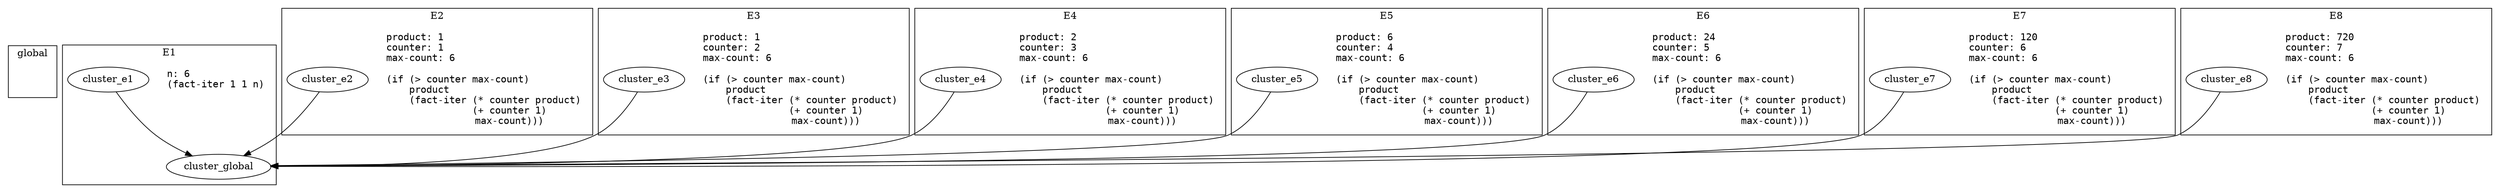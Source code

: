#!/usr/bin/env fdp
digraph factorial_recursive {
        graph[splines=true]
        subgraph cluster_global {
                label="global"
                node[shape=plaintext]
                global[label=""]
        }
        subgraph cluster_e1 {
                label="E1"
                f_e1[label="n: 6\l(fact-iter 1 1 n)",
                     fontname=monospace,
                     shape=plaintext]
                cluster_e1 -> cluster_global
        }
        subgraph cluster_e2 {
                label="E2"
                f_e2[label="product: 1\lcounter: 1\lmax-count: 6\l\l(if (> counter max-count)\l    product\l    (fact-iter (* counter product)\l               (+ counter 1)\l         max-count)))",
                     fontname=monospace,
                     shape=plaintext]
                cluster_e2 -> cluster_global
        }
        subgraph cluster_e3 {
                label="E3"
                f_e3[label="product: 1\lcounter: 2\lmax-count: 6\l\l(if (> counter max-count)\l    product\l    (fact-iter (* counter product)\l               (+ counter 1)\l         max-count)))",
                     fontname=monospace,
                     shape=plaintext]
                cluster_e3 -> cluster_global
        }
        subgraph cluster_e4 {
                label="E4"
                f_e4[label="product: 2\lcounter: 3\lmax-count: 6\l\l(if (> counter max-count)\l    product\l    (fact-iter (* counter product)\l               (+ counter 1)\l         max-count)))",
                     fontname=monospace,
                     shape=plaintext]
                cluster_e4 -> cluster_global
        }
        subgraph cluster_e5 {
                label="E5"
                f_e5[label="product: 6\lcounter: 4\lmax-count: 6\l\l(if (> counter max-count)\l    product\l    (fact-iter (* counter product)\l               (+ counter 1)\l         max-count)))",
                     fontname=monospace,
                     shape=plaintext]
                cluster_e5 -> cluster_global
        }
        subgraph cluster_e6 {
                label="E6"
                f_e6[label="product: 24\lcounter: 5\lmax-count: 6\l\l(if (> counter max-count)\l    product\l    (fact-iter (* counter product)\l               (+ counter 1)\l         max-count)))",
                     fontname=monospace,
                     shape=plaintext]
                cluster_e6 -> cluster_global
        }
        subgraph cluster_e7 {
                label="E7"
                f_e7[label="product: 120\lcounter: 6\lmax-count: 6\l\l(if (> counter max-count)\l    product\l    (fact-iter (* counter product)\l               (+ counter 1)\l         max-count)))",
                     fontname=monospace,
                     shape=plaintext]
                cluster_e7 -> cluster_global
        }
        subgraph cluster_e8 {
                label="E8"
                f_e8[label="product: 720\lcounter: 7\lmax-count: 6\l\l(if (> counter max-count)\l    product\l    (fact-iter (* counter product)\l               (+ counter 1)\l         max-count)))",
                     fontname=monospace,
                     shape=plaintext]
                cluster_e8 -> cluster_global
        }
}
